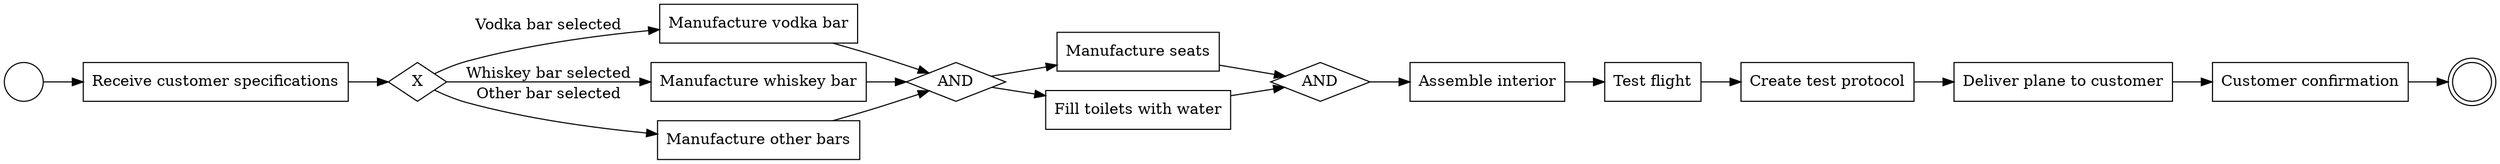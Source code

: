 digraph {
  rankdir=LR;
  "start_1"[shape=circle label=""];
  "Receive customer specifications"[shape=rectangle];
  "seg_1"[shape=diamond label="X"];
  "Manufacture vodka bar"[shape=rectangle];
  "Manufacture whiskey bar"[shape=rectangle];
  "Manufacture other bars"[shape=rectangle];
  "Manufacture seats"[shape=rectangle];
  "Fill toilets with water"[shape=rectangle];
  "Assemble interior"[shape=rectangle];
  "Test flight"[shape=rectangle];
  "Create test protocol"[shape=rectangle];
  "Deliver plane to customer"[shape=rectangle];
  "Customer confirmation"[shape=rectangle];
  "end_1"[shape=doublecircle label=""];
  "spg_1"[shape=diamond label="AND"];
  "mpg_1"[shape=diamond label="AND"];
  
  "start_1" -> "Receive customer specifications";
  "Receive customer specifications" -> "seg_1";
  "seg_1" -> "Manufacture vodka bar"[label="Vodka bar selected"];
  "seg_1" -> "Manufacture whiskey bar"[label="Whiskey bar selected"];
  "seg_1" -> "Manufacture other bars"[label="Other bar selected"];
  "Manufacture vodka bar" -> "spg_1";
  "Manufacture whiskey bar" -> "spg_1";
  "Manufacture other bars" -> "spg_1";
  "spg_1" -> "Manufacture seats";
  "spg_1" -> "Fill toilets with water";
  "Manufacture seats" -> "mpg_1";
  "Fill toilets with water" -> "mpg_1";
  "mpg_1" -> "Assemble interior";
  "Assemble interior" -> "Test flight";
  "Test flight" -> "Create test protocol";
  "Create test protocol" -> "Deliver plane to customer";
  "Deliver plane to customer" -> "Customer confirmation";
  "Customer confirmation" -> "end_1";
}